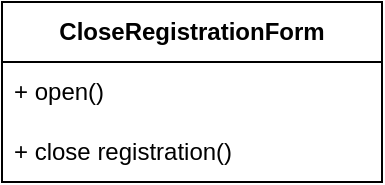 <mxfile version="24.2.5" type="device">
  <diagram name="Trang-1" id="z4bLleObqdI8-lQC9pTe">
    <mxGraphModel dx="1050" dy="699" grid="1" gridSize="10" guides="1" tooltips="1" connect="1" arrows="1" fold="1" page="1" pageScale="1" pageWidth="827" pageHeight="1169" math="0" shadow="0">
      <root>
        <mxCell id="0" />
        <mxCell id="1" parent="0" />
        <mxCell id="8boi06wO4Ijxq-FHLsk6-1" value="&lt;b&gt;CloseRegistrationForm&lt;/b&gt;" style="swimlane;fontStyle=0;childLayout=stackLayout;horizontal=1;startSize=30;horizontalStack=0;resizeParent=1;resizeParentMax=0;resizeLast=0;collapsible=1;marginBottom=0;whiteSpace=wrap;html=1;" vertex="1" parent="1">
          <mxGeometry x="60" y="140" width="190" height="90" as="geometry" />
        </mxCell>
        <mxCell id="8boi06wO4Ijxq-FHLsk6-2" value="+ open()" style="text;strokeColor=none;fillColor=none;align=left;verticalAlign=middle;spacingLeft=4;spacingRight=4;overflow=hidden;points=[[0,0.5],[1,0.5]];portConstraint=eastwest;rotatable=0;whiteSpace=wrap;html=1;" vertex="1" parent="8boi06wO4Ijxq-FHLsk6-1">
          <mxGeometry y="30" width="190" height="30" as="geometry" />
        </mxCell>
        <mxCell id="8boi06wO4Ijxq-FHLsk6-3" value="+ close registration()" style="text;strokeColor=none;fillColor=none;align=left;verticalAlign=middle;spacingLeft=4;spacingRight=4;overflow=hidden;points=[[0,0.5],[1,0.5]];portConstraint=eastwest;rotatable=0;whiteSpace=wrap;html=1;" vertex="1" parent="8boi06wO4Ijxq-FHLsk6-1">
          <mxGeometry y="60" width="190" height="30" as="geometry" />
        </mxCell>
      </root>
    </mxGraphModel>
  </diagram>
</mxfile>
